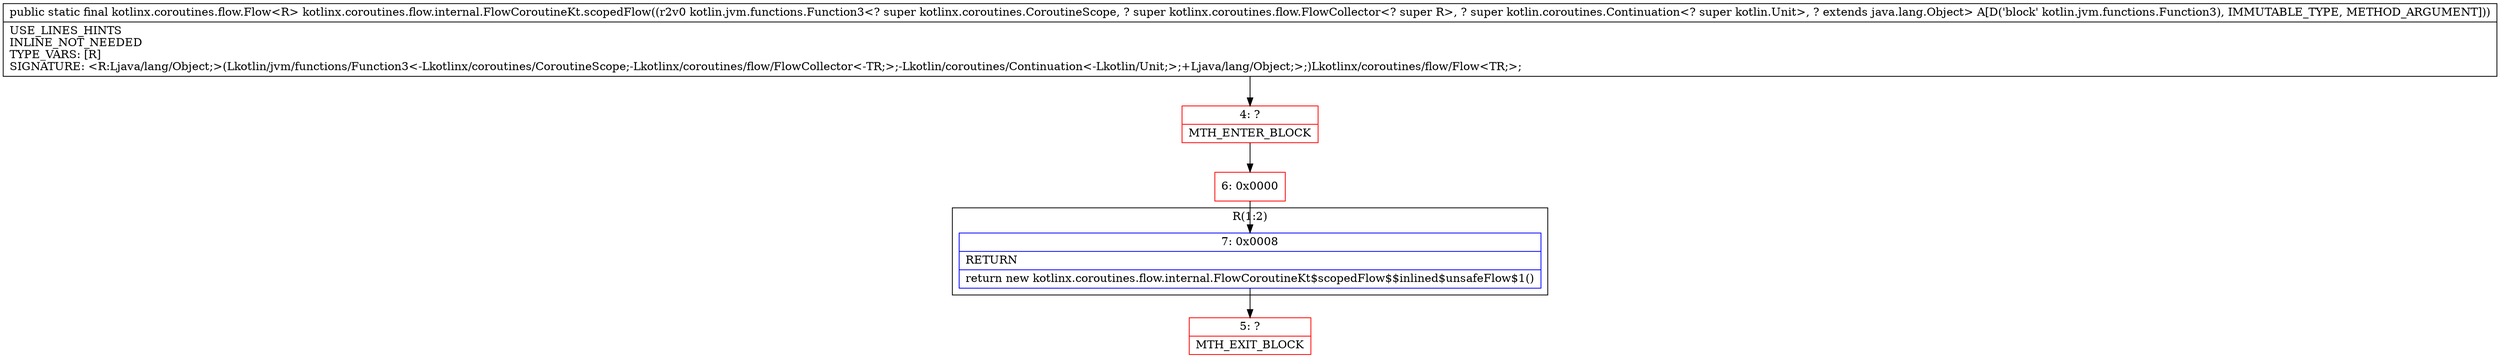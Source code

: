 digraph "CFG forkotlinx.coroutines.flow.internal.FlowCoroutineKt.scopedFlow(Lkotlin\/jvm\/functions\/Function3;)Lkotlinx\/coroutines\/flow\/Flow;" {
subgraph cluster_Region_411899267 {
label = "R(1:2)";
node [shape=record,color=blue];
Node_7 [shape=record,label="{7\:\ 0x0008|RETURN\l|return new kotlinx.coroutines.flow.internal.FlowCoroutineKt$scopedFlow$$inlined$unsafeFlow$1()\l}"];
}
Node_4 [shape=record,color=red,label="{4\:\ ?|MTH_ENTER_BLOCK\l}"];
Node_6 [shape=record,color=red,label="{6\:\ 0x0000}"];
Node_5 [shape=record,color=red,label="{5\:\ ?|MTH_EXIT_BLOCK\l}"];
MethodNode[shape=record,label="{public static final kotlinx.coroutines.flow.Flow\<R\> kotlinx.coroutines.flow.internal.FlowCoroutineKt.scopedFlow((r2v0 kotlin.jvm.functions.Function3\<? super kotlinx.coroutines.CoroutineScope, ? super kotlinx.coroutines.flow.FlowCollector\<? super R\>, ? super kotlin.coroutines.Continuation\<? super kotlin.Unit\>, ? extends java.lang.Object\> A[D('block' kotlin.jvm.functions.Function3), IMMUTABLE_TYPE, METHOD_ARGUMENT]))  | USE_LINES_HINTS\lINLINE_NOT_NEEDED\lTYPE_VARS: [R]\lSIGNATURE: \<R:Ljava\/lang\/Object;\>(Lkotlin\/jvm\/functions\/Function3\<\-Lkotlinx\/coroutines\/CoroutineScope;\-Lkotlinx\/coroutines\/flow\/FlowCollector\<\-TR;\>;\-Lkotlin\/coroutines\/Continuation\<\-Lkotlin\/Unit;\>;+Ljava\/lang\/Object;\>;)Lkotlinx\/coroutines\/flow\/Flow\<TR;\>;\l}"];
MethodNode -> Node_4;Node_7 -> Node_5;
Node_4 -> Node_6;
Node_6 -> Node_7;
}

